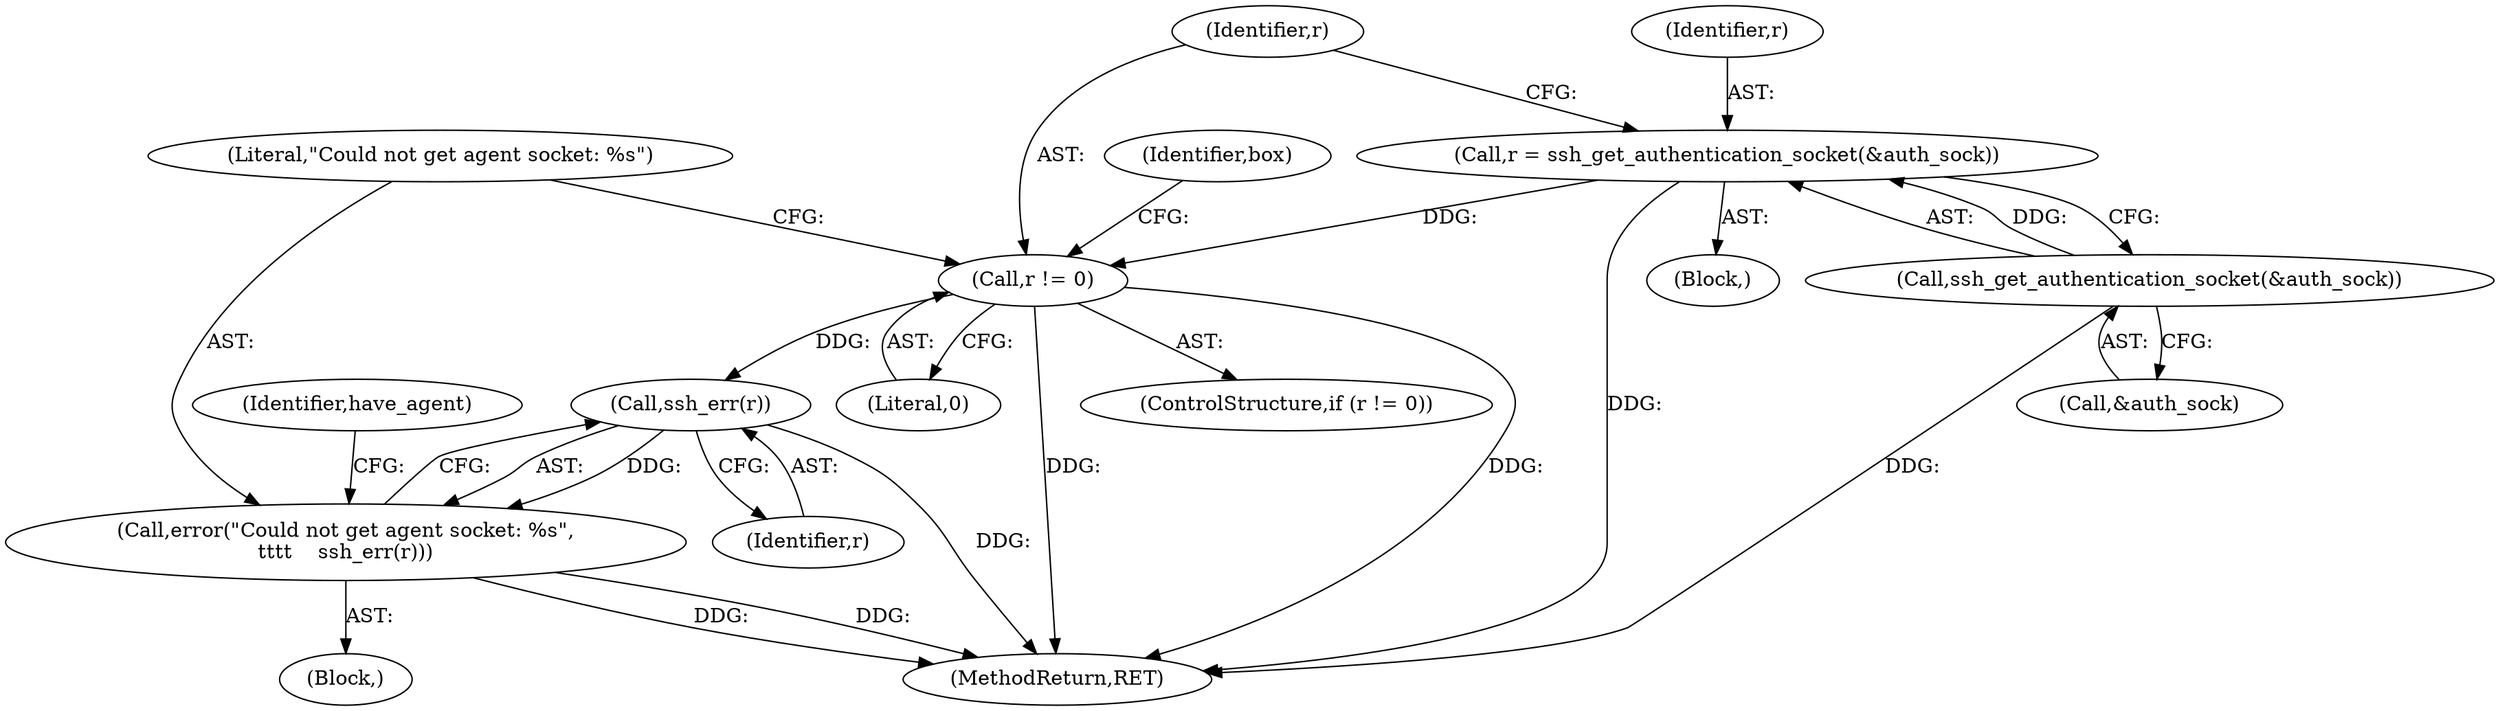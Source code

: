 digraph "0_src_3095060f479b86288e31c79ecbc5131a66bcd2f9_11@API" {
"1000163" [label="(Call,r = ssh_get_authentication_socket(&auth_sock))"];
"1000165" [label="(Call,ssh_get_authentication_socket(&auth_sock))"];
"1000169" [label="(Call,r != 0)"];
"1000175" [label="(Call,ssh_err(r))"];
"1000173" [label="(Call,error(\"Could not get agent socket: %s\",\n\t\t\t\t    ssh_err(r)))"];
"1000173" [label="(Call,error(\"Could not get agent socket: %s\",\n\t\t\t\t    ssh_err(r)))"];
"1000166" [label="(Call,&auth_sock)"];
"1000169" [label="(Call,r != 0)"];
"1000174" [label="(Literal,\"Could not get agent socket: %s\")"];
"1000164" [label="(Identifier,r)"];
"1000165" [label="(Call,ssh_get_authentication_socket(&auth_sock))"];
"1000163" [label="(Call,r = ssh_get_authentication_socket(&auth_sock))"];
"1000176" [label="(Identifier,r)"];
"1000172" [label="(Block,)"];
"1000280" [label="(MethodReturn,RET)"];
"1000168" [label="(ControlStructure,if (r != 0))"];
"1000182" [label="(Identifier,box)"];
"1000162" [label="(Block,)"];
"1000175" [label="(Call,ssh_err(r))"];
"1000178" [label="(Identifier,have_agent)"];
"1000171" [label="(Literal,0)"];
"1000170" [label="(Identifier,r)"];
"1000163" -> "1000162"  [label="AST: "];
"1000163" -> "1000165"  [label="CFG: "];
"1000164" -> "1000163"  [label="AST: "];
"1000165" -> "1000163"  [label="AST: "];
"1000170" -> "1000163"  [label="CFG: "];
"1000163" -> "1000280"  [label="DDG: "];
"1000165" -> "1000163"  [label="DDG: "];
"1000163" -> "1000169"  [label="DDG: "];
"1000165" -> "1000166"  [label="CFG: "];
"1000166" -> "1000165"  [label="AST: "];
"1000165" -> "1000280"  [label="DDG: "];
"1000169" -> "1000168"  [label="AST: "];
"1000169" -> "1000171"  [label="CFG: "];
"1000170" -> "1000169"  [label="AST: "];
"1000171" -> "1000169"  [label="AST: "];
"1000174" -> "1000169"  [label="CFG: "];
"1000182" -> "1000169"  [label="CFG: "];
"1000169" -> "1000280"  [label="DDG: "];
"1000169" -> "1000280"  [label="DDG: "];
"1000169" -> "1000175"  [label="DDG: "];
"1000175" -> "1000173"  [label="AST: "];
"1000175" -> "1000176"  [label="CFG: "];
"1000176" -> "1000175"  [label="AST: "];
"1000173" -> "1000175"  [label="CFG: "];
"1000175" -> "1000280"  [label="DDG: "];
"1000175" -> "1000173"  [label="DDG: "];
"1000173" -> "1000172"  [label="AST: "];
"1000174" -> "1000173"  [label="AST: "];
"1000178" -> "1000173"  [label="CFG: "];
"1000173" -> "1000280"  [label="DDG: "];
"1000173" -> "1000280"  [label="DDG: "];
}
